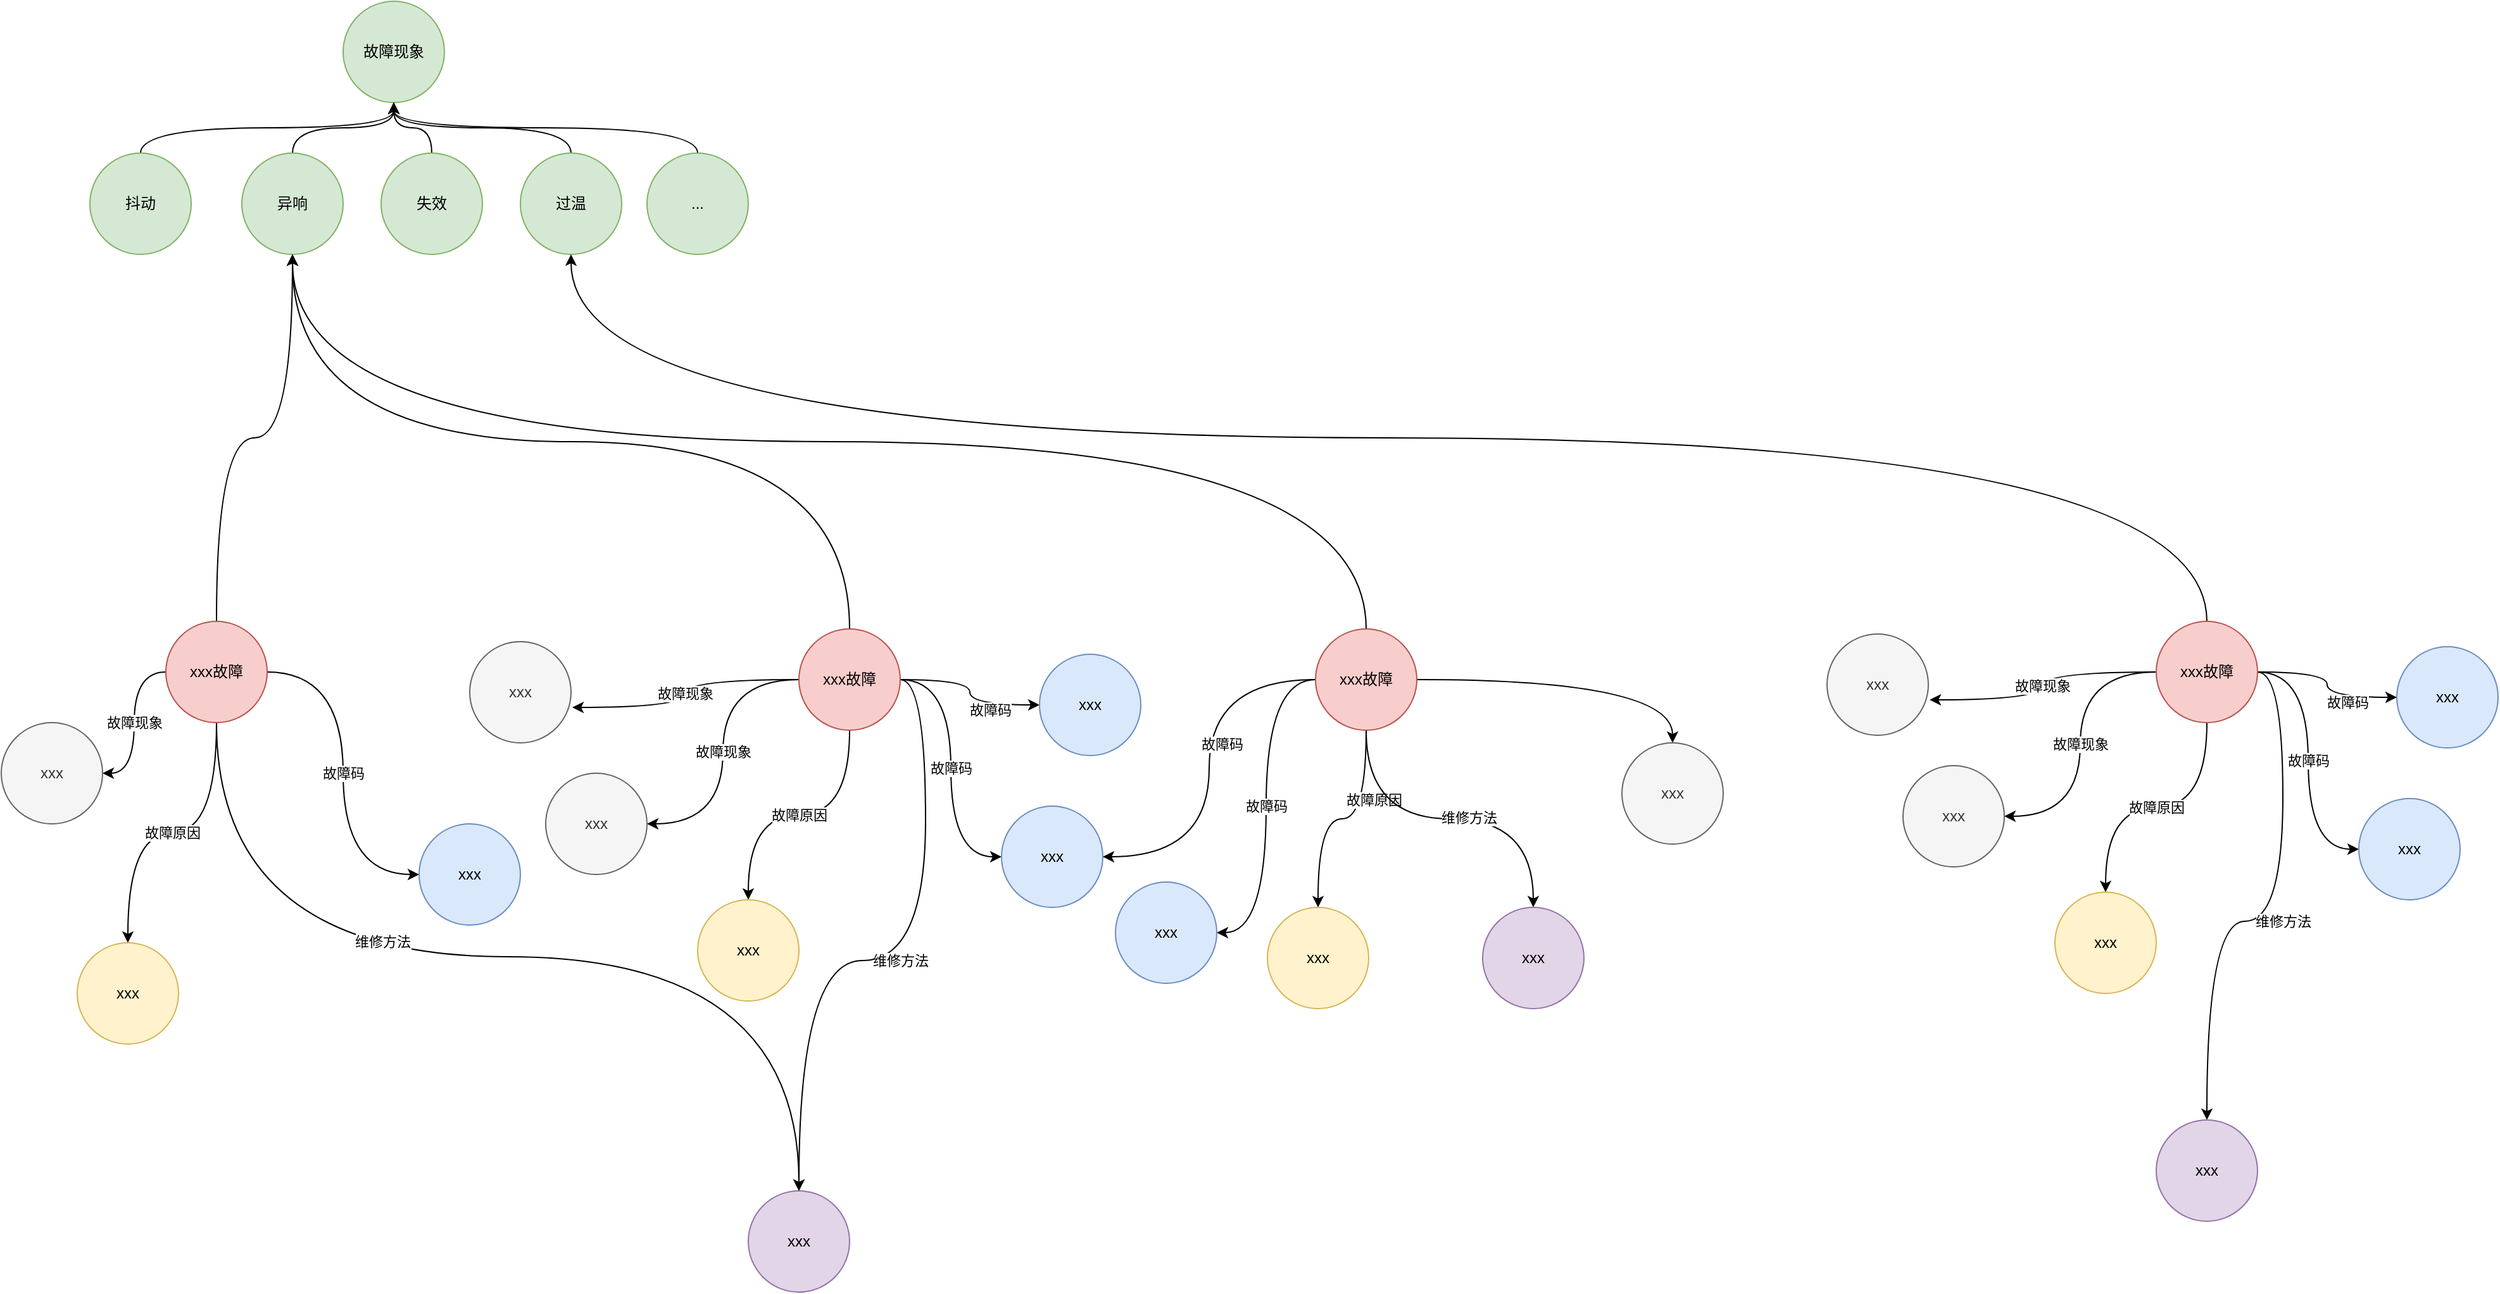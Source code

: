<mxfile version="15.2.7" type="github">
  <diagram id="E6__RkcFT3ReeV-c2VyB" name="第 1 页">
    <mxGraphModel dx="1240" dy="643" grid="1" gridSize="10" guides="1" tooltips="1" connect="1" arrows="1" fold="1" page="1" pageScale="1" pageWidth="3300" pageHeight="4681" math="0" shadow="0">
      <root>
        <mxCell id="0" />
        <mxCell id="1" parent="0" />
        <mxCell id="Tf7SRmlXTIUWv9clk2lp-1" value="故障现象" style="ellipse;whiteSpace=wrap;html=1;aspect=fixed;fillColor=#d5e8d4;strokeColor=#82b366;" vertex="1" parent="1">
          <mxGeometry x="320" y="80" width="80" height="80" as="geometry" />
        </mxCell>
        <mxCell id="Tf7SRmlXTIUWv9clk2lp-7" style="edgeStyle=orthogonalEdgeStyle;rounded=0;orthogonalLoop=1;jettySize=auto;html=1;exitX=0.5;exitY=0;exitDx=0;exitDy=0;entryX=0.5;entryY=1;entryDx=0;entryDy=0;curved=1;" edge="1" parent="1" source="Tf7SRmlXTIUWv9clk2lp-2" target="Tf7SRmlXTIUWv9clk2lp-1">
          <mxGeometry relative="1" as="geometry" />
        </mxCell>
        <mxCell id="Tf7SRmlXTIUWv9clk2lp-2" value="抖动" style="ellipse;whiteSpace=wrap;html=1;aspect=fixed;fillColor=#d5e8d4;strokeColor=#82b366;" vertex="1" parent="1">
          <mxGeometry x="120" y="200" width="80" height="80" as="geometry" />
        </mxCell>
        <mxCell id="Tf7SRmlXTIUWv9clk2lp-8" style="edgeStyle=orthogonalEdgeStyle;curved=1;rounded=0;orthogonalLoop=1;jettySize=auto;html=1;exitX=0.5;exitY=0;exitDx=0;exitDy=0;" edge="1" parent="1" source="Tf7SRmlXTIUWv9clk2lp-3" target="Tf7SRmlXTIUWv9clk2lp-1">
          <mxGeometry relative="1" as="geometry" />
        </mxCell>
        <mxCell id="Tf7SRmlXTIUWv9clk2lp-3" value="异响" style="ellipse;whiteSpace=wrap;html=1;aspect=fixed;fillColor=#d5e8d4;strokeColor=#82b366;" vertex="1" parent="1">
          <mxGeometry x="240" y="200" width="80" height="80" as="geometry" />
        </mxCell>
        <mxCell id="Tf7SRmlXTIUWv9clk2lp-9" style="edgeStyle=orthogonalEdgeStyle;curved=1;rounded=0;orthogonalLoop=1;jettySize=auto;html=1;exitX=0.5;exitY=0;exitDx=0;exitDy=0;entryX=0.5;entryY=1;entryDx=0;entryDy=0;" edge="1" parent="1" source="Tf7SRmlXTIUWv9clk2lp-4" target="Tf7SRmlXTIUWv9clk2lp-1">
          <mxGeometry relative="1" as="geometry" />
        </mxCell>
        <mxCell id="Tf7SRmlXTIUWv9clk2lp-4" value="失效" style="ellipse;whiteSpace=wrap;html=1;aspect=fixed;fillColor=#d5e8d4;strokeColor=#82b366;" vertex="1" parent="1">
          <mxGeometry x="350" y="200" width="80" height="80" as="geometry" />
        </mxCell>
        <mxCell id="Tf7SRmlXTIUWv9clk2lp-10" style="edgeStyle=orthogonalEdgeStyle;curved=1;rounded=0;orthogonalLoop=1;jettySize=auto;html=1;exitX=0.5;exitY=0;exitDx=0;exitDy=0;entryX=0.5;entryY=1;entryDx=0;entryDy=0;" edge="1" parent="1" source="Tf7SRmlXTIUWv9clk2lp-5" target="Tf7SRmlXTIUWv9clk2lp-1">
          <mxGeometry relative="1" as="geometry">
            <mxPoint x="450" y="160" as="targetPoint" />
          </mxGeometry>
        </mxCell>
        <mxCell id="Tf7SRmlXTIUWv9clk2lp-5" value="过温" style="ellipse;whiteSpace=wrap;html=1;aspect=fixed;fillColor=#d5e8d4;strokeColor=#82b366;" vertex="1" parent="1">
          <mxGeometry x="460" y="200" width="80" height="80" as="geometry" />
        </mxCell>
        <mxCell id="Tf7SRmlXTIUWv9clk2lp-11" style="edgeStyle=orthogonalEdgeStyle;curved=1;rounded=0;orthogonalLoop=1;jettySize=auto;html=1;exitX=0.5;exitY=0;exitDx=0;exitDy=0;entryX=0.5;entryY=1;entryDx=0;entryDy=0;" edge="1" parent="1" source="Tf7SRmlXTIUWv9clk2lp-6" target="Tf7SRmlXTIUWv9clk2lp-1">
          <mxGeometry relative="1" as="geometry" />
        </mxCell>
        <mxCell id="Tf7SRmlXTIUWv9clk2lp-6" value="..." style="ellipse;whiteSpace=wrap;html=1;aspect=fixed;fillColor=#d5e8d4;strokeColor=#82b366;" vertex="1" parent="1">
          <mxGeometry x="560" y="200" width="80" height="80" as="geometry" />
        </mxCell>
        <mxCell id="Tf7SRmlXTIUWv9clk2lp-18" value="故障原因" style="edgeStyle=orthogonalEdgeStyle;curved=1;rounded=0;orthogonalLoop=1;jettySize=auto;html=1;exitX=0.5;exitY=1;exitDx=0;exitDy=0;entryX=0.5;entryY=0;entryDx=0;entryDy=0;" edge="1" parent="1" source="Tf7SRmlXTIUWv9clk2lp-13" target="Tf7SRmlXTIUWv9clk2lp-32">
          <mxGeometry relative="1" as="geometry">
            <mxPoint x="478" y="796" as="targetPoint" />
          </mxGeometry>
        </mxCell>
        <mxCell id="Tf7SRmlXTIUWv9clk2lp-24" value="故障码" style="edgeStyle=orthogonalEdgeStyle;curved=1;rounded=0;orthogonalLoop=1;jettySize=auto;html=1;exitX=1;exitY=0.5;exitDx=0;exitDy=0;entryX=0;entryY=0.5;entryDx=0;entryDy=0;" edge="1" parent="1" source="Tf7SRmlXTIUWv9clk2lp-13" target="Tf7SRmlXTIUWv9clk2lp-23">
          <mxGeometry relative="1" as="geometry" />
        </mxCell>
        <mxCell id="Tf7SRmlXTIUWv9clk2lp-27" value="维修方法" style="edgeStyle=orthogonalEdgeStyle;curved=1;rounded=0;orthogonalLoop=1;jettySize=auto;html=1;exitX=1;exitY=0.5;exitDx=0;exitDy=0;entryX=0.5;entryY=0;entryDx=0;entryDy=0;" edge="1" parent="1" source="Tf7SRmlXTIUWv9clk2lp-13" target="Tf7SRmlXTIUWv9clk2lp-26">
          <mxGeometry relative="1" as="geometry">
            <mxPoint x="790" y="1000" as="targetPoint" />
          </mxGeometry>
        </mxCell>
        <mxCell id="Tf7SRmlXTIUWv9clk2lp-28" style="edgeStyle=orthogonalEdgeStyle;curved=1;rounded=0;orthogonalLoop=1;jettySize=auto;html=1;exitX=0.5;exitY=0;exitDx=0;exitDy=0;entryX=0.5;entryY=1;entryDx=0;entryDy=0;" edge="1" parent="1" source="Tf7SRmlXTIUWv9clk2lp-13" target="Tf7SRmlXTIUWv9clk2lp-3">
          <mxGeometry relative="1" as="geometry">
            <mxPoint x="240" y="320" as="targetPoint" />
          </mxGeometry>
        </mxCell>
        <mxCell id="Tf7SRmlXTIUWv9clk2lp-30" value="故障现象" style="edgeStyle=orthogonalEdgeStyle;curved=1;rounded=0;orthogonalLoop=1;jettySize=auto;html=1;exitX=0;exitY=0.5;exitDx=0;exitDy=0;entryX=1.013;entryY=0.65;entryDx=0;entryDy=0;entryPerimeter=0;strokeColor=#000000;" edge="1" parent="1" source="Tf7SRmlXTIUWv9clk2lp-13" target="Tf7SRmlXTIUWv9clk2lp-20">
          <mxGeometry relative="1" as="geometry" />
        </mxCell>
        <mxCell id="Tf7SRmlXTIUWv9clk2lp-31" value="故障现象" style="edgeStyle=orthogonalEdgeStyle;curved=1;rounded=0;orthogonalLoop=1;jettySize=auto;html=1;exitX=0;exitY=0.5;exitDx=0;exitDy=0;entryX=1;entryY=0.5;entryDx=0;entryDy=0;strokeColor=#000000;" edge="1" parent="1" source="Tf7SRmlXTIUWv9clk2lp-13" target="Tf7SRmlXTIUWv9clk2lp-14">
          <mxGeometry relative="1" as="geometry" />
        </mxCell>
        <mxCell id="Tf7SRmlXTIUWv9clk2lp-34" style="edgeStyle=orthogonalEdgeStyle;curved=1;rounded=0;orthogonalLoop=1;jettySize=auto;html=1;exitX=1;exitY=0.5;exitDx=0;exitDy=0;strokeColor=#000000;" edge="1" parent="1" source="Tf7SRmlXTIUWv9clk2lp-13" target="Tf7SRmlXTIUWv9clk2lp-33">
          <mxGeometry relative="1" as="geometry" />
        </mxCell>
        <mxCell id="Tf7SRmlXTIUWv9clk2lp-35" value="故障码" style="edgeLabel;html=1;align=center;verticalAlign=middle;resizable=0;points=[];" vertex="1" connectable="0" parent="Tf7SRmlXTIUWv9clk2lp-34">
          <mxGeometry x="0.391" y="-4" relative="1" as="geometry">
            <mxPoint as="offset" />
          </mxGeometry>
        </mxCell>
        <mxCell id="Tf7SRmlXTIUWv9clk2lp-13" value="xxx故障" style="ellipse;whiteSpace=wrap;html=1;aspect=fixed;fillColor=#f8cecc;strokeColor=#b85450;" vertex="1" parent="1">
          <mxGeometry x="680" y="576" width="80" height="80" as="geometry" />
        </mxCell>
        <mxCell id="Tf7SRmlXTIUWv9clk2lp-14" value="xxx" style="ellipse;whiteSpace=wrap;html=1;aspect=fixed;fillColor=#f5f5f5;strokeColor=#666666;fontColor=#333333;" vertex="1" parent="1">
          <mxGeometry x="480" y="690" width="80" height="80" as="geometry" />
        </mxCell>
        <mxCell id="Tf7SRmlXTIUWv9clk2lp-20" value="xxx" style="ellipse;whiteSpace=wrap;html=1;aspect=fixed;fillColor=#f5f5f5;strokeColor=#666666;fontColor=#333333;" vertex="1" parent="1">
          <mxGeometry x="420" y="586" width="80" height="80" as="geometry" />
        </mxCell>
        <mxCell id="Tf7SRmlXTIUWv9clk2lp-23" value="xxx" style="ellipse;whiteSpace=wrap;html=1;aspect=fixed;fillColor=#dae8fc;strokeColor=#6c8ebf;" vertex="1" parent="1">
          <mxGeometry x="840" y="716" width="80" height="80" as="geometry" />
        </mxCell>
        <mxCell id="Tf7SRmlXTIUWv9clk2lp-26" value="xxx" style="ellipse;whiteSpace=wrap;html=1;aspect=fixed;fillColor=#e1d5e7;strokeColor=#9673a6;" vertex="1" parent="1">
          <mxGeometry x="640" y="1020" width="80" height="80" as="geometry" />
        </mxCell>
        <mxCell id="Tf7SRmlXTIUWv9clk2lp-32" value="xxx" style="ellipse;whiteSpace=wrap;html=1;aspect=fixed;fillColor=#fff2cc;strokeColor=#d6b656;" vertex="1" parent="1">
          <mxGeometry x="600" y="790" width="80" height="80" as="geometry" />
        </mxCell>
        <mxCell id="Tf7SRmlXTIUWv9clk2lp-33" value="xxx" style="ellipse;whiteSpace=wrap;html=1;aspect=fixed;fillColor=#dae8fc;strokeColor=#6c8ebf;" vertex="1" parent="1">
          <mxGeometry x="870" y="596" width="80" height="80" as="geometry" />
        </mxCell>
        <mxCell id="Tf7SRmlXTIUWv9clk2lp-37" style="edgeStyle=orthogonalEdgeStyle;curved=1;rounded=0;orthogonalLoop=1;jettySize=auto;html=1;exitX=0.5;exitY=0;exitDx=0;exitDy=0;entryX=0.5;entryY=1;entryDx=0;entryDy=0;strokeColor=#000000;" edge="1" parent="1" source="Tf7SRmlXTIUWv9clk2lp-36" target="Tf7SRmlXTIUWv9clk2lp-3">
          <mxGeometry relative="1" as="geometry" />
        </mxCell>
        <mxCell id="Tf7SRmlXTIUWv9clk2lp-42" style="edgeStyle=orthogonalEdgeStyle;curved=1;rounded=0;orthogonalLoop=1;jettySize=auto;html=1;exitX=0;exitY=0.5;exitDx=0;exitDy=0;entryX=1;entryY=0.5;entryDx=0;entryDy=0;strokeColor=#000000;" edge="1" parent="1" source="Tf7SRmlXTIUWv9clk2lp-36" target="Tf7SRmlXTIUWv9clk2lp-23">
          <mxGeometry relative="1" as="geometry" />
        </mxCell>
        <mxCell id="Tf7SRmlXTIUWv9clk2lp-43" value="故障码" style="edgeLabel;html=1;align=center;verticalAlign=middle;resizable=0;points=[];" vertex="1" connectable="0" parent="Tf7SRmlXTIUWv9clk2lp-42">
          <mxGeometry x="-0.123" y="10" relative="1" as="geometry">
            <mxPoint as="offset" />
          </mxGeometry>
        </mxCell>
        <mxCell id="Tf7SRmlXTIUWv9clk2lp-44" value="故障码" style="edgeStyle=orthogonalEdgeStyle;curved=1;rounded=0;orthogonalLoop=1;jettySize=auto;html=1;exitX=0;exitY=0.5;exitDx=0;exitDy=0;entryX=1;entryY=0.5;entryDx=0;entryDy=0;strokeColor=#000000;" edge="1" parent="1" source="Tf7SRmlXTIUWv9clk2lp-36" target="Tf7SRmlXTIUWv9clk2lp-38">
          <mxGeometry relative="1" as="geometry" />
        </mxCell>
        <mxCell id="Tf7SRmlXTIUWv9clk2lp-47" style="edgeStyle=orthogonalEdgeStyle;curved=1;rounded=0;orthogonalLoop=1;jettySize=auto;html=1;exitX=0.5;exitY=1;exitDx=0;exitDy=0;entryX=0.5;entryY=0;entryDx=0;entryDy=0;strokeColor=#000000;" edge="1" parent="1" source="Tf7SRmlXTIUWv9clk2lp-36" target="Tf7SRmlXTIUWv9clk2lp-45">
          <mxGeometry relative="1" as="geometry" />
        </mxCell>
        <mxCell id="Tf7SRmlXTIUWv9clk2lp-48" value="故障原因" style="edgeLabel;html=1;align=center;verticalAlign=middle;resizable=0;points=[];" vertex="1" connectable="0" parent="Tf7SRmlXTIUWv9clk2lp-47">
          <mxGeometry x="-0.387" y="6" relative="1" as="geometry">
            <mxPoint as="offset" />
          </mxGeometry>
        </mxCell>
        <mxCell id="Tf7SRmlXTIUWv9clk2lp-50" style="edgeStyle=orthogonalEdgeStyle;curved=1;rounded=0;orthogonalLoop=1;jettySize=auto;html=1;exitX=0.5;exitY=1;exitDx=0;exitDy=0;entryX=0.5;entryY=0;entryDx=0;entryDy=0;strokeColor=#000000;" edge="1" parent="1" source="Tf7SRmlXTIUWv9clk2lp-36" target="Tf7SRmlXTIUWv9clk2lp-49">
          <mxGeometry relative="1" as="geometry" />
        </mxCell>
        <mxCell id="Tf7SRmlXTIUWv9clk2lp-51" value="维修方法" style="edgeLabel;html=1;align=center;verticalAlign=middle;resizable=0;points=[];" vertex="1" connectable="0" parent="Tf7SRmlXTIUWv9clk2lp-50">
          <mxGeometry x="0.114" y="1" relative="1" as="geometry">
            <mxPoint x="-1" as="offset" />
          </mxGeometry>
        </mxCell>
        <mxCell id="Tf7SRmlXTIUWv9clk2lp-53" style="edgeStyle=orthogonalEdgeStyle;curved=1;rounded=0;orthogonalLoop=1;jettySize=auto;html=1;exitX=1;exitY=0.5;exitDx=0;exitDy=0;entryX=0.5;entryY=0;entryDx=0;entryDy=0;strokeColor=#000000;" edge="1" parent="1" source="Tf7SRmlXTIUWv9clk2lp-36" target="Tf7SRmlXTIUWv9clk2lp-52">
          <mxGeometry relative="1" as="geometry" />
        </mxCell>
        <mxCell id="Tf7SRmlXTIUWv9clk2lp-36" value="xxx故障" style="ellipse;whiteSpace=wrap;html=1;aspect=fixed;fillColor=#f8cecc;strokeColor=#b85450;" vertex="1" parent="1">
          <mxGeometry x="1088" y="576" width="80" height="80" as="geometry" />
        </mxCell>
        <mxCell id="Tf7SRmlXTIUWv9clk2lp-38" value="xxx" style="ellipse;whiteSpace=wrap;html=1;aspect=fixed;fillColor=#dae8fc;strokeColor=#6c8ebf;" vertex="1" parent="1">
          <mxGeometry x="930" y="776" width="80" height="80" as="geometry" />
        </mxCell>
        <mxCell id="Tf7SRmlXTIUWv9clk2lp-45" value="xxx" style="ellipse;whiteSpace=wrap;html=1;aspect=fixed;fillColor=#fff2cc;strokeColor=#d6b656;" vertex="1" parent="1">
          <mxGeometry x="1050" y="796" width="80" height="80" as="geometry" />
        </mxCell>
        <mxCell id="Tf7SRmlXTIUWv9clk2lp-49" value="xxx" style="ellipse;whiteSpace=wrap;html=1;aspect=fixed;fillColor=#e1d5e7;strokeColor=#9673a6;" vertex="1" parent="1">
          <mxGeometry x="1220" y="796" width="80" height="80" as="geometry" />
        </mxCell>
        <mxCell id="Tf7SRmlXTIUWv9clk2lp-52" value="xxx" style="ellipse;whiteSpace=wrap;html=1;aspect=fixed;fillColor=#f5f5f5;strokeColor=#666666;fontColor=#333333;" vertex="1" parent="1">
          <mxGeometry x="1330" y="666" width="80" height="80" as="geometry" />
        </mxCell>
        <mxCell id="Tf7SRmlXTIUWv9clk2lp-54" value="故障原因" style="edgeStyle=orthogonalEdgeStyle;curved=1;rounded=0;orthogonalLoop=1;jettySize=auto;html=1;exitX=0.5;exitY=1;exitDx=0;exitDy=0;entryX=0.5;entryY=0;entryDx=0;entryDy=0;" edge="1" source="Tf7SRmlXTIUWv9clk2lp-61" target="Tf7SRmlXTIUWv9clk2lp-66" parent="1">
          <mxGeometry relative="1" as="geometry">
            <mxPoint x="78" y="830" as="targetPoint" />
          </mxGeometry>
        </mxCell>
        <mxCell id="Tf7SRmlXTIUWv9clk2lp-55" value="故障码" style="edgeStyle=orthogonalEdgeStyle;curved=1;rounded=0;orthogonalLoop=1;jettySize=auto;html=1;exitX=1;exitY=0.5;exitDx=0;exitDy=0;entryX=0;entryY=0.5;entryDx=0;entryDy=0;" edge="1" source="Tf7SRmlXTIUWv9clk2lp-61" target="Tf7SRmlXTIUWv9clk2lp-64" parent="1">
          <mxGeometry relative="1" as="geometry" />
        </mxCell>
        <mxCell id="Tf7SRmlXTIUWv9clk2lp-58" value="故障现象" style="edgeStyle=orthogonalEdgeStyle;curved=1;rounded=0;orthogonalLoop=1;jettySize=auto;html=1;exitX=0;exitY=0.5;exitDx=0;exitDy=0;entryX=1;entryY=0.5;entryDx=0;entryDy=0;strokeColor=#000000;" edge="1" source="Tf7SRmlXTIUWv9clk2lp-61" target="Tf7SRmlXTIUWv9clk2lp-62" parent="1">
          <mxGeometry relative="1" as="geometry" />
        </mxCell>
        <mxCell id="Tf7SRmlXTIUWv9clk2lp-67" style="edgeStyle=orthogonalEdgeStyle;curved=1;rounded=0;orthogonalLoop=1;jettySize=auto;html=1;exitX=0.5;exitY=0;exitDx=0;exitDy=0;strokeColor=#000000;entryX=0.5;entryY=1;entryDx=0;entryDy=0;" edge="1" parent="1" source="Tf7SRmlXTIUWv9clk2lp-61" target="Tf7SRmlXTIUWv9clk2lp-3">
          <mxGeometry relative="1" as="geometry">
            <mxPoint x="140" y="350" as="targetPoint" />
          </mxGeometry>
        </mxCell>
        <mxCell id="Tf7SRmlXTIUWv9clk2lp-98" style="edgeStyle=orthogonalEdgeStyle;curved=1;rounded=0;orthogonalLoop=1;jettySize=auto;html=1;exitX=0.5;exitY=1;exitDx=0;exitDy=0;entryX=0.5;entryY=0;entryDx=0;entryDy=0;strokeColor=#000000;" edge="1" parent="1" source="Tf7SRmlXTIUWv9clk2lp-61" target="Tf7SRmlXTIUWv9clk2lp-26">
          <mxGeometry relative="1" as="geometry" />
        </mxCell>
        <mxCell id="Tf7SRmlXTIUWv9clk2lp-99" value="维修方法" style="edgeLabel;html=1;align=center;verticalAlign=middle;resizable=0;points=[];" vertex="1" connectable="0" parent="Tf7SRmlXTIUWv9clk2lp-98">
          <mxGeometry x="-0.241" y="12" relative="1" as="geometry">
            <mxPoint x="1" as="offset" />
          </mxGeometry>
        </mxCell>
        <mxCell id="Tf7SRmlXTIUWv9clk2lp-61" value="xxx故障" style="ellipse;whiteSpace=wrap;html=1;aspect=fixed;fillColor=#f8cecc;strokeColor=#b85450;" vertex="1" parent="1">
          <mxGeometry x="180" y="570" width="80" height="80" as="geometry" />
        </mxCell>
        <mxCell id="Tf7SRmlXTIUWv9clk2lp-62" value="xxx" style="ellipse;whiteSpace=wrap;html=1;aspect=fixed;fillColor=#f5f5f5;strokeColor=#666666;fontColor=#333333;" vertex="1" parent="1">
          <mxGeometry x="50" y="650" width="80" height="80" as="geometry" />
        </mxCell>
        <mxCell id="Tf7SRmlXTIUWv9clk2lp-64" value="xxx" style="ellipse;whiteSpace=wrap;html=1;aspect=fixed;fillColor=#dae8fc;strokeColor=#6c8ebf;" vertex="1" parent="1">
          <mxGeometry x="380" y="730" width="80" height="80" as="geometry" />
        </mxCell>
        <mxCell id="Tf7SRmlXTIUWv9clk2lp-66" value="xxx" style="ellipse;whiteSpace=wrap;html=1;aspect=fixed;fillColor=#fff2cc;strokeColor=#d6b656;" vertex="1" parent="1">
          <mxGeometry x="110" y="824" width="80" height="80" as="geometry" />
        </mxCell>
        <mxCell id="Tf7SRmlXTIUWv9clk2lp-68" value="故障原因" style="edgeStyle=orthogonalEdgeStyle;curved=1;rounded=0;orthogonalLoop=1;jettySize=auto;html=1;exitX=0.5;exitY=1;exitDx=0;exitDy=0;entryX=0.5;entryY=0;entryDx=0;entryDy=0;" edge="1" source="Tf7SRmlXTIUWv9clk2lp-75" target="Tf7SRmlXTIUWv9clk2lp-80" parent="1">
          <mxGeometry relative="1" as="geometry">
            <mxPoint x="1550" y="790" as="targetPoint" />
          </mxGeometry>
        </mxCell>
        <mxCell id="Tf7SRmlXTIUWv9clk2lp-69" value="故障码" style="edgeStyle=orthogonalEdgeStyle;curved=1;rounded=0;orthogonalLoop=1;jettySize=auto;html=1;exitX=1;exitY=0.5;exitDx=0;exitDy=0;entryX=0;entryY=0.5;entryDx=0;entryDy=0;" edge="1" source="Tf7SRmlXTIUWv9clk2lp-75" target="Tf7SRmlXTIUWv9clk2lp-78" parent="1">
          <mxGeometry relative="1" as="geometry" />
        </mxCell>
        <mxCell id="Tf7SRmlXTIUWv9clk2lp-70" value="维修方法" style="edgeStyle=orthogonalEdgeStyle;curved=1;rounded=0;orthogonalLoop=1;jettySize=auto;html=1;exitX=1;exitY=0.5;exitDx=0;exitDy=0;entryX=0.5;entryY=0;entryDx=0;entryDy=0;" edge="1" source="Tf7SRmlXTIUWv9clk2lp-75" target="Tf7SRmlXTIUWv9clk2lp-79" parent="1">
          <mxGeometry relative="1" as="geometry">
            <mxPoint x="1862" y="994" as="targetPoint" />
          </mxGeometry>
        </mxCell>
        <mxCell id="Tf7SRmlXTIUWv9clk2lp-71" value="故障现象" style="edgeStyle=orthogonalEdgeStyle;curved=1;rounded=0;orthogonalLoop=1;jettySize=auto;html=1;exitX=0;exitY=0.5;exitDx=0;exitDy=0;entryX=1.013;entryY=0.65;entryDx=0;entryDy=0;entryPerimeter=0;strokeColor=#000000;" edge="1" source="Tf7SRmlXTIUWv9clk2lp-75" target="Tf7SRmlXTIUWv9clk2lp-77" parent="1">
          <mxGeometry relative="1" as="geometry" />
        </mxCell>
        <mxCell id="Tf7SRmlXTIUWv9clk2lp-72" value="故障现象" style="edgeStyle=orthogonalEdgeStyle;curved=1;rounded=0;orthogonalLoop=1;jettySize=auto;html=1;exitX=0;exitY=0.5;exitDx=0;exitDy=0;entryX=1;entryY=0.5;entryDx=0;entryDy=0;strokeColor=#000000;" edge="1" source="Tf7SRmlXTIUWv9clk2lp-75" target="Tf7SRmlXTIUWv9clk2lp-76" parent="1">
          <mxGeometry relative="1" as="geometry" />
        </mxCell>
        <mxCell id="Tf7SRmlXTIUWv9clk2lp-73" style="edgeStyle=orthogonalEdgeStyle;curved=1;rounded=0;orthogonalLoop=1;jettySize=auto;html=1;exitX=1;exitY=0.5;exitDx=0;exitDy=0;strokeColor=#000000;" edge="1" source="Tf7SRmlXTIUWv9clk2lp-75" target="Tf7SRmlXTIUWv9clk2lp-81" parent="1">
          <mxGeometry relative="1" as="geometry" />
        </mxCell>
        <mxCell id="Tf7SRmlXTIUWv9clk2lp-74" value="故障码" style="edgeLabel;html=1;align=center;verticalAlign=middle;resizable=0;points=[];" vertex="1" connectable="0" parent="Tf7SRmlXTIUWv9clk2lp-73">
          <mxGeometry x="0.391" y="-4" relative="1" as="geometry">
            <mxPoint as="offset" />
          </mxGeometry>
        </mxCell>
        <mxCell id="Tf7SRmlXTIUWv9clk2lp-96" style="edgeStyle=orthogonalEdgeStyle;curved=1;rounded=0;orthogonalLoop=1;jettySize=auto;html=1;exitX=0.5;exitY=0;exitDx=0;exitDy=0;strokeColor=#000000;entryX=0.5;entryY=1;entryDx=0;entryDy=0;" edge="1" parent="1" source="Tf7SRmlXTIUWv9clk2lp-75" target="Tf7SRmlXTIUWv9clk2lp-5">
          <mxGeometry relative="1" as="geometry">
            <mxPoint x="1060" y="300.0" as="targetPoint" />
          </mxGeometry>
        </mxCell>
        <mxCell id="Tf7SRmlXTIUWv9clk2lp-75" value="xxx故障" style="ellipse;whiteSpace=wrap;html=1;aspect=fixed;fillColor=#f8cecc;strokeColor=#b85450;" vertex="1" parent="1">
          <mxGeometry x="1752" y="570" width="80" height="80" as="geometry" />
        </mxCell>
        <mxCell id="Tf7SRmlXTIUWv9clk2lp-76" value="xxx" style="ellipse;whiteSpace=wrap;html=1;aspect=fixed;fillColor=#f5f5f5;strokeColor=#666666;fontColor=#333333;" vertex="1" parent="1">
          <mxGeometry x="1552" y="684" width="80" height="80" as="geometry" />
        </mxCell>
        <mxCell id="Tf7SRmlXTIUWv9clk2lp-77" value="xxx" style="ellipse;whiteSpace=wrap;html=1;aspect=fixed;fillColor=#f5f5f5;strokeColor=#666666;fontColor=#333333;" vertex="1" parent="1">
          <mxGeometry x="1492" y="580" width="80" height="80" as="geometry" />
        </mxCell>
        <mxCell id="Tf7SRmlXTIUWv9clk2lp-78" value="xxx" style="ellipse;whiteSpace=wrap;html=1;aspect=fixed;fillColor=#dae8fc;strokeColor=#6c8ebf;" vertex="1" parent="1">
          <mxGeometry x="1912" y="710" width="80" height="80" as="geometry" />
        </mxCell>
        <mxCell id="Tf7SRmlXTIUWv9clk2lp-79" value="xxx" style="ellipse;whiteSpace=wrap;html=1;aspect=fixed;fillColor=#e1d5e7;strokeColor=#9673a6;" vertex="1" parent="1">
          <mxGeometry x="1752" y="964" width="80" height="80" as="geometry" />
        </mxCell>
        <mxCell id="Tf7SRmlXTIUWv9clk2lp-80" value="xxx" style="ellipse;whiteSpace=wrap;html=1;aspect=fixed;fillColor=#fff2cc;strokeColor=#d6b656;" vertex="1" parent="1">
          <mxGeometry x="1672" y="784" width="80" height="80" as="geometry" />
        </mxCell>
        <mxCell id="Tf7SRmlXTIUWv9clk2lp-81" value="xxx" style="ellipse;whiteSpace=wrap;html=1;aspect=fixed;fillColor=#dae8fc;strokeColor=#6c8ebf;" vertex="1" parent="1">
          <mxGeometry x="1942" y="590" width="80" height="80" as="geometry" />
        </mxCell>
      </root>
    </mxGraphModel>
  </diagram>
</mxfile>
